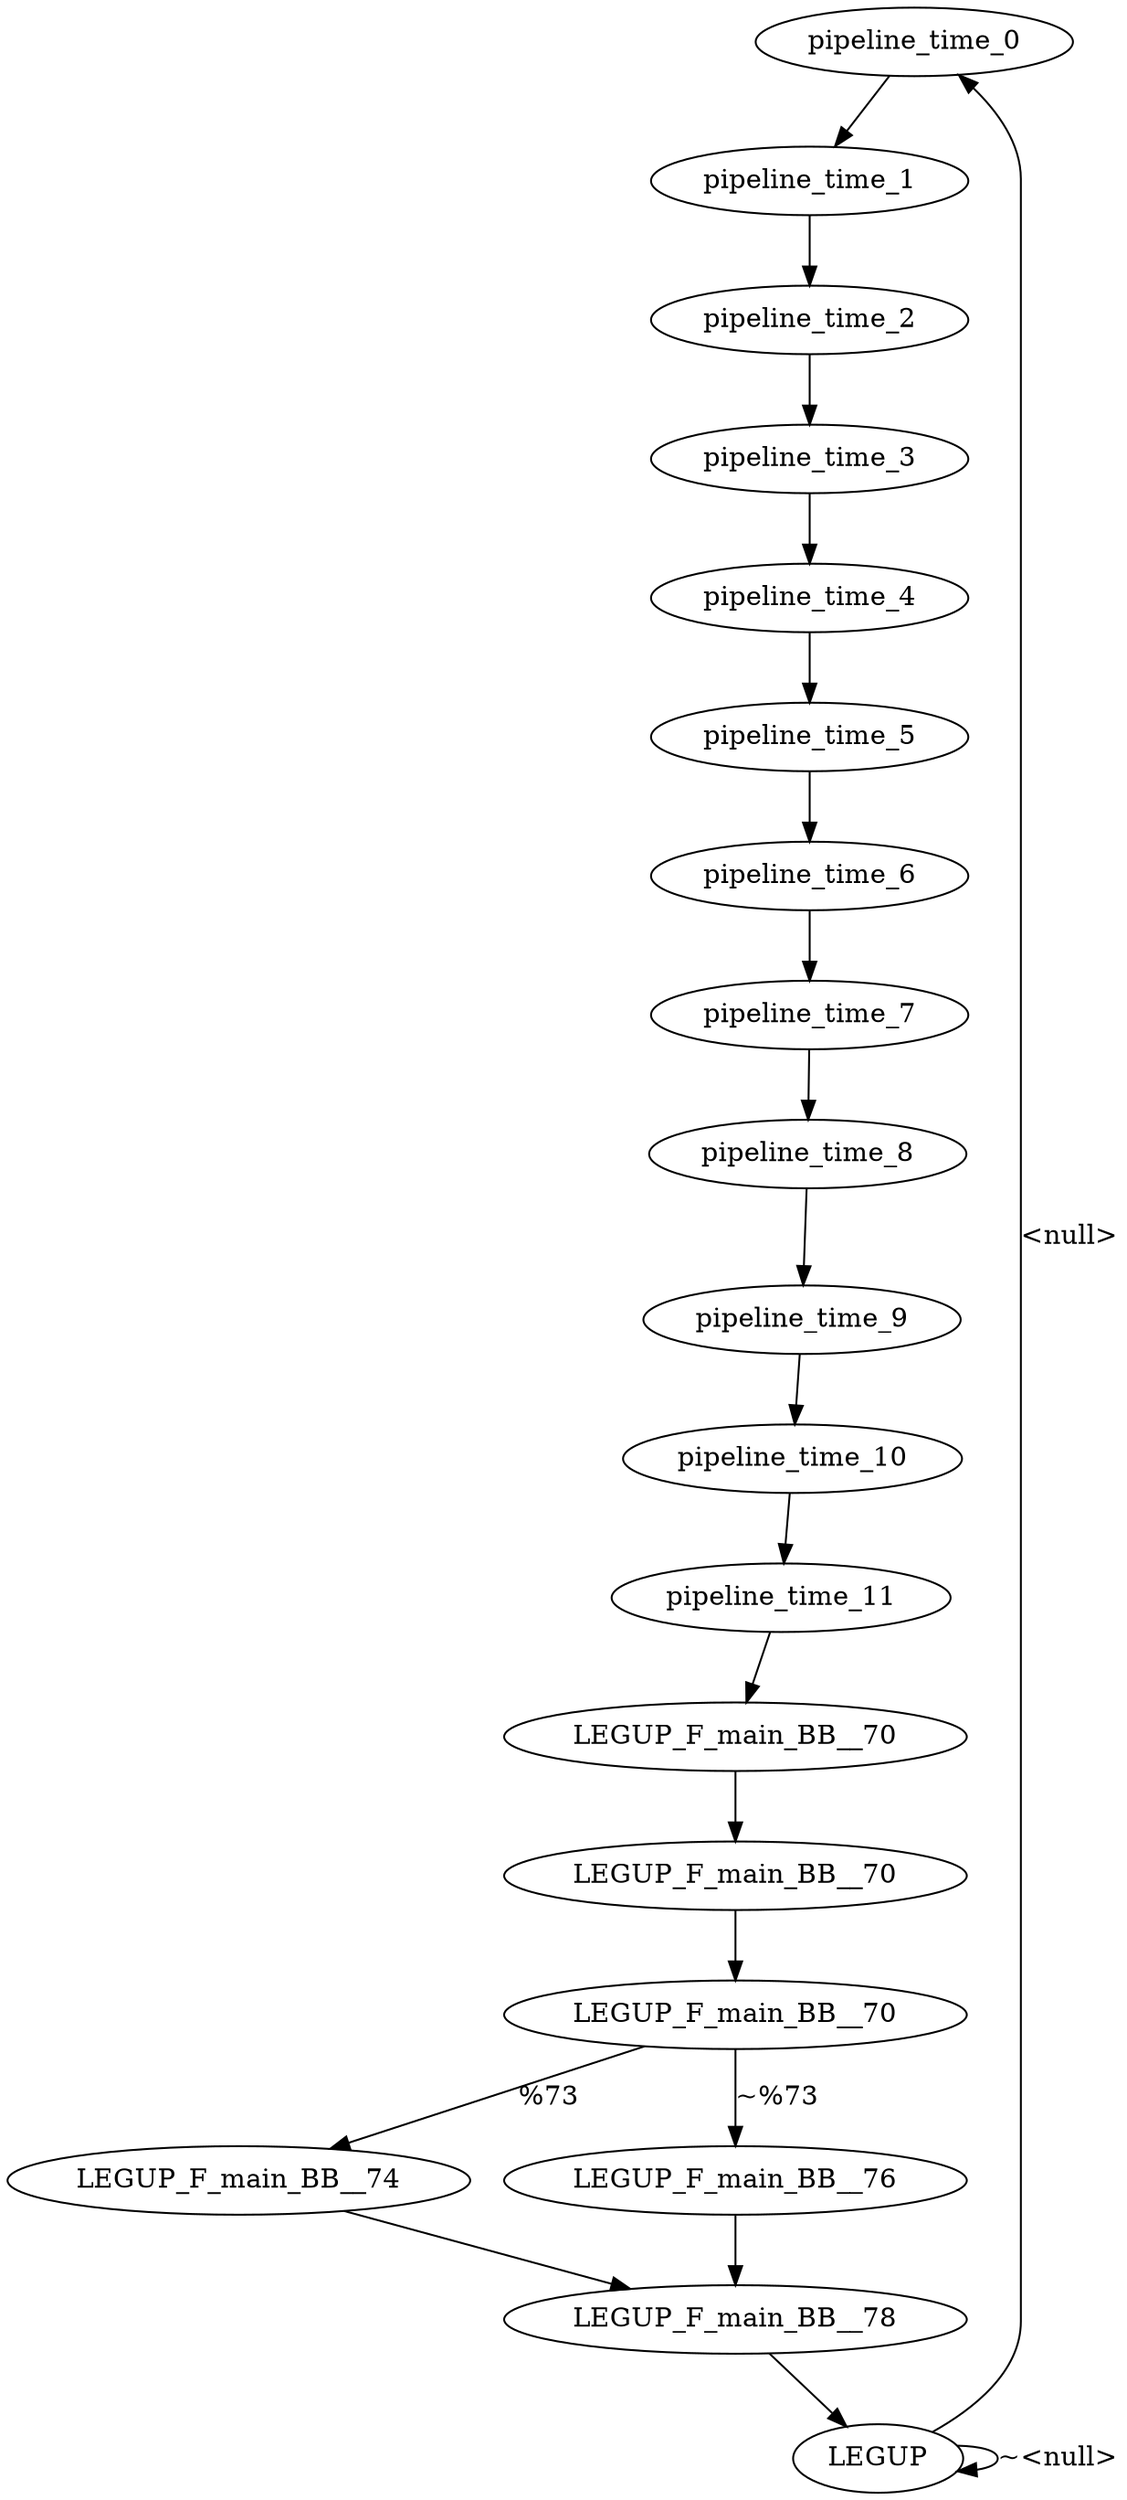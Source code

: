 digraph {
Node0x40783b0[label="pipeline_time_0"];
Node0x4078130[label="LEGUP"];
Node0x4078130 -> Node0x40783b0[label="<null>"];
Node0x4078130 -> Node0x4078130[label="~<null>"];
Node0x40771c0[label="pipeline_time_1"];
Node0x40783b0 -> Node0x40771c0;
Node0x4076cc0[label="pipeline_time_2"];
Node0x40771c0 -> Node0x4076cc0;
Node0x4075da0[label="pipeline_time_3"];
Node0x4076cc0 -> Node0x4075da0;
Node0x4075c60[label="pipeline_time_4"];
Node0x4075da0 -> Node0x4075c60;
Node0x4075b20[label="pipeline_time_5"];
Node0x4075c60 -> Node0x4075b20;
Node0x4076890[label="pipeline_time_6"];
Node0x4075b20 -> Node0x4076890;
Node0x4076690[label="pipeline_time_7"];
Node0x4076890 -> Node0x4076690;
Node0x4078000[label="pipeline_time_8"];
Node0x4076690 -> Node0x4078000;
Node0x4075f20[label="pipeline_time_9"];
Node0x4078000 -> Node0x4075f20;
Node0x4076070[label="pipeline_time_10"];
Node0x4075f20 -> Node0x4076070;
Node0x4076de0[label="pipeline_time_11"];
Node0x4076070 -> Node0x4076de0;
Node0x40784f0[label="LEGUP_F_main_BB__70"];
Node0x4076de0 -> Node0x40784f0;
Node0x4078630[label="LEGUP_F_main_BB__70"];
Node0x40784f0 -> Node0x4078630;
Node0x4075650[label="LEGUP_F_main_BB__70"];
Node0x4078630 -> Node0x4075650;
Node0x4075790[label="LEGUP_F_main_BB__74"];
Node0x4075650 -> Node0x4075790[label="%73"];
Node0x40758d0[label="LEGUP_F_main_BB__76"];
Node0x4075650 -> Node0x40758d0[label="~%73"];
Node0x4075a10[label="LEGUP_F_main_BB__78"];
Node0x4075790 -> Node0x4075a10;
Node0x40758d0 -> Node0x4075a10;
Node0x4075a10 -> Node0x4078130;
}
